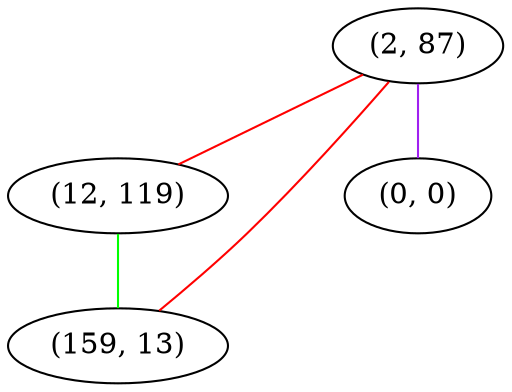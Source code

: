 graph "" {
"(2, 87)";
"(12, 119)";
"(159, 13)";
"(0, 0)";
"(2, 87)" -- "(12, 119)"  [color=red, key=0, weight=1];
"(2, 87)" -- "(159, 13)"  [color=red, key=0, weight=1];
"(2, 87)" -- "(0, 0)"  [color=purple, key=0, weight=4];
"(12, 119)" -- "(159, 13)"  [color=green, key=0, weight=2];
}
